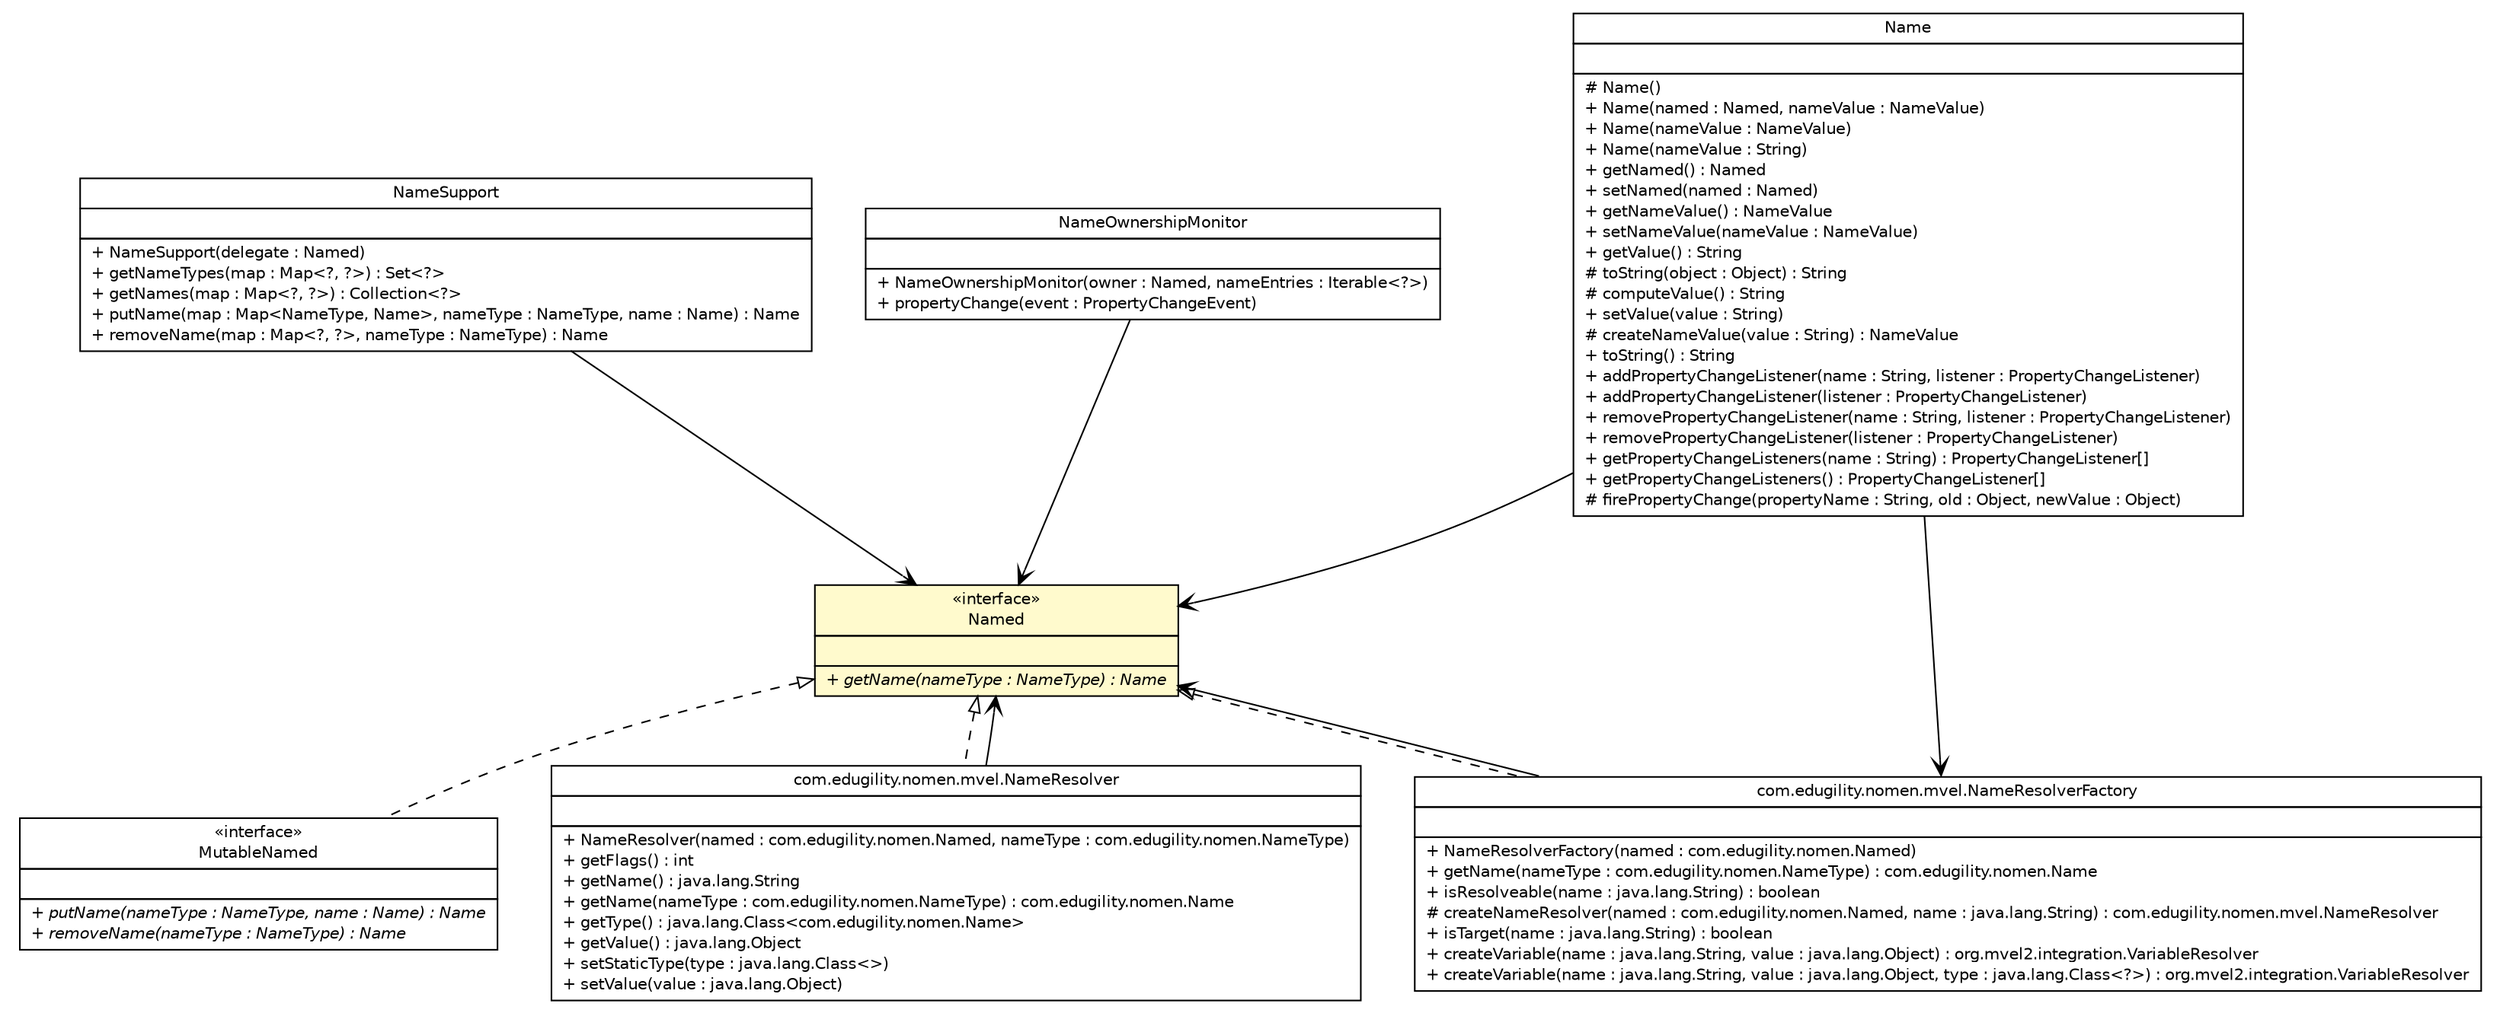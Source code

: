 #!/usr/local/bin/dot
#
# Class diagram 
# Generated by UMLGraph version R5_6-24-gf6e263 (http://www.umlgraph.org/)
#

digraph G {
	edge [fontname="Helvetica",fontsize=10,labelfontname="Helvetica",labelfontsize=10];
	node [fontname="Helvetica",fontsize=10,shape=plaintext];
	nodesep=0.25;
	ranksep=0.5;
	// com.edugility.nomen.NameSupport
	c173 [label=<<table title="com.edugility.nomen.NameSupport" border="0" cellborder="1" cellspacing="0" cellpadding="2" port="p" href="./NameSupport.html">
		<tr><td><table border="0" cellspacing="0" cellpadding="1">
<tr><td align="center" balign="center"> NameSupport </td></tr>
		</table></td></tr>
		<tr><td><table border="0" cellspacing="0" cellpadding="1">
<tr><td align="left" balign="left">  </td></tr>
		</table></td></tr>
		<tr><td><table border="0" cellspacing="0" cellpadding="1">
<tr><td align="left" balign="left"> + NameSupport(delegate : Named) </td></tr>
<tr><td align="left" balign="left"> + getNameTypes(map : Map&lt;?, ?&gt;) : Set&lt;?&gt; </td></tr>
<tr><td align="left" balign="left"> + getNames(map : Map&lt;?, ?&gt;) : Collection&lt;?&gt; </td></tr>
<tr><td align="left" balign="left"> + putName(map : Map&lt;NameType, Name&gt;, nameType : NameType, name : Name) : Name </td></tr>
<tr><td align="left" balign="left"> + removeName(map : Map&lt;?, ?&gt;, nameType : NameType) : Name </td></tr>
		</table></td></tr>
		</table>>, URL="./NameSupport.html", fontname="Helvetica", fontcolor="black", fontsize=10.0];
	// com.edugility.nomen.NameOwnershipMonitor
	c174 [label=<<table title="com.edugility.nomen.NameOwnershipMonitor" border="0" cellborder="1" cellspacing="0" cellpadding="2" port="p" href="./NameOwnershipMonitor.html">
		<tr><td><table border="0" cellspacing="0" cellpadding="1">
<tr><td align="center" balign="center"> NameOwnershipMonitor </td></tr>
		</table></td></tr>
		<tr><td><table border="0" cellspacing="0" cellpadding="1">
<tr><td align="left" balign="left">  </td></tr>
		</table></td></tr>
		<tr><td><table border="0" cellspacing="0" cellpadding="1">
<tr><td align="left" balign="left"> + NameOwnershipMonitor(owner : Named, nameEntries : Iterable&lt;?&gt;) </td></tr>
<tr><td align="left" balign="left"> + propertyChange(event : PropertyChangeEvent) </td></tr>
		</table></td></tr>
		</table>>, URL="./NameOwnershipMonitor.html", fontname="Helvetica", fontcolor="black", fontsize=10.0];
	// com.edugility.nomen.Named
	c175 [label=<<table title="com.edugility.nomen.Named" border="0" cellborder="1" cellspacing="0" cellpadding="2" port="p" bgcolor="lemonChiffon" href="./Named.html">
		<tr><td><table border="0" cellspacing="0" cellpadding="1">
<tr><td align="center" balign="center"> &#171;interface&#187; </td></tr>
<tr><td align="center" balign="center"> Named </td></tr>
		</table></td></tr>
		<tr><td><table border="0" cellspacing="0" cellpadding="1">
<tr><td align="left" balign="left">  </td></tr>
		</table></td></tr>
		<tr><td><table border="0" cellspacing="0" cellpadding="1">
<tr><td align="left" balign="left"><font face="Helvetica-Oblique" point-size="10.0"> + getName(nameType : NameType) : Name </font></td></tr>
		</table></td></tr>
		</table>>, URL="./Named.html", fontname="Helvetica", fontcolor="black", fontsize=10.0];
	// com.edugility.nomen.Name
	c176 [label=<<table title="com.edugility.nomen.Name" border="0" cellborder="1" cellspacing="0" cellpadding="2" port="p" href="./Name.html">
		<tr><td><table border="0" cellspacing="0" cellpadding="1">
<tr><td align="center" balign="center"> Name </td></tr>
		</table></td></tr>
		<tr><td><table border="0" cellspacing="0" cellpadding="1">
<tr><td align="left" balign="left">  </td></tr>
		</table></td></tr>
		<tr><td><table border="0" cellspacing="0" cellpadding="1">
<tr><td align="left" balign="left"> # Name() </td></tr>
<tr><td align="left" balign="left"> + Name(named : Named, nameValue : NameValue) </td></tr>
<tr><td align="left" balign="left"> + Name(nameValue : NameValue) </td></tr>
<tr><td align="left" balign="left"> + Name(nameValue : String) </td></tr>
<tr><td align="left" balign="left"> + getNamed() : Named </td></tr>
<tr><td align="left" balign="left"> + setNamed(named : Named) </td></tr>
<tr><td align="left" balign="left"> + getNameValue() : NameValue </td></tr>
<tr><td align="left" balign="left"> + setNameValue(nameValue : NameValue) </td></tr>
<tr><td align="left" balign="left"> + getValue() : String </td></tr>
<tr><td align="left" balign="left"> # toString(object : Object) : String </td></tr>
<tr><td align="left" balign="left"> # computeValue() : String </td></tr>
<tr><td align="left" balign="left"> + setValue(value : String) </td></tr>
<tr><td align="left" balign="left"> # createNameValue(value : String) : NameValue </td></tr>
<tr><td align="left" balign="left"> + toString() : String </td></tr>
<tr><td align="left" balign="left"> + addPropertyChangeListener(name : String, listener : PropertyChangeListener) </td></tr>
<tr><td align="left" balign="left"> + addPropertyChangeListener(listener : PropertyChangeListener) </td></tr>
<tr><td align="left" balign="left"> + removePropertyChangeListener(name : String, listener : PropertyChangeListener) </td></tr>
<tr><td align="left" balign="left"> + removePropertyChangeListener(listener : PropertyChangeListener) </td></tr>
<tr><td align="left" balign="left"> + getPropertyChangeListeners(name : String) : PropertyChangeListener[] </td></tr>
<tr><td align="left" balign="left"> + getPropertyChangeListeners() : PropertyChangeListener[] </td></tr>
<tr><td align="left" balign="left"> # firePropertyChange(propertyName : String, old : Object, newValue : Object) </td></tr>
		</table></td></tr>
		</table>>, URL="./Name.html", fontname="Helvetica", fontcolor="black", fontsize=10.0];
	// com.edugility.nomen.MutableNamed
	c177 [label=<<table title="com.edugility.nomen.MutableNamed" border="0" cellborder="1" cellspacing="0" cellpadding="2" port="p" href="./MutableNamed.html">
		<tr><td><table border="0" cellspacing="0" cellpadding="1">
<tr><td align="center" balign="center"> &#171;interface&#187; </td></tr>
<tr><td align="center" balign="center"> MutableNamed </td></tr>
		</table></td></tr>
		<tr><td><table border="0" cellspacing="0" cellpadding="1">
<tr><td align="left" balign="left">  </td></tr>
		</table></td></tr>
		<tr><td><table border="0" cellspacing="0" cellpadding="1">
<tr><td align="left" balign="left"><font face="Helvetica-Oblique" point-size="10.0"> + putName(nameType : NameType, name : Name) : Name </font></td></tr>
<tr><td align="left" balign="left"><font face="Helvetica-Oblique" point-size="10.0"> + removeName(nameType : NameType) : Name </font></td></tr>
		</table></td></tr>
		</table>>, URL="./MutableNamed.html", fontname="Helvetica", fontcolor="black", fontsize=10.0];
	// com.edugility.nomen.mvel.NameResolverFactory
	c180 [label=<<table title="com.edugility.nomen.mvel.NameResolverFactory" border="0" cellborder="1" cellspacing="0" cellpadding="2" port="p" href="./mvel/NameResolverFactory.html">
		<tr><td><table border="0" cellspacing="0" cellpadding="1">
<tr><td align="center" balign="center"> com.edugility.nomen.mvel.NameResolverFactory </td></tr>
		</table></td></tr>
		<tr><td><table border="0" cellspacing="0" cellpadding="1">
<tr><td align="left" balign="left">  </td></tr>
		</table></td></tr>
		<tr><td><table border="0" cellspacing="0" cellpadding="1">
<tr><td align="left" balign="left"> + NameResolverFactory(named : com.edugility.nomen.Named) </td></tr>
<tr><td align="left" balign="left"> + getName(nameType : com.edugility.nomen.NameType) : com.edugility.nomen.Name </td></tr>
<tr><td align="left" balign="left"> + isResolveable(name : java.lang.String) : boolean </td></tr>
<tr><td align="left" balign="left"> # createNameResolver(named : com.edugility.nomen.Named, name : java.lang.String) : com.edugility.nomen.mvel.NameResolver </td></tr>
<tr><td align="left" balign="left"> + isTarget(name : java.lang.String) : boolean </td></tr>
<tr><td align="left" balign="left"> + createVariable(name : java.lang.String, value : java.lang.Object) : org.mvel2.integration.VariableResolver </td></tr>
<tr><td align="left" balign="left"> + createVariable(name : java.lang.String, value : java.lang.Object, type : java.lang.Class&lt;?&gt;) : org.mvel2.integration.VariableResolver </td></tr>
		</table></td></tr>
		</table>>, URL="./mvel/NameResolverFactory.html", fontname="Helvetica", fontcolor="black", fontsize=10.0];
	// com.edugility.nomen.mvel.NameResolver
	c181 [label=<<table title="com.edugility.nomen.mvel.NameResolver" border="0" cellborder="1" cellspacing="0" cellpadding="2" port="p" href="./mvel/NameResolver.html">
		<tr><td><table border="0" cellspacing="0" cellpadding="1">
<tr><td align="center" balign="center"> com.edugility.nomen.mvel.NameResolver </td></tr>
		</table></td></tr>
		<tr><td><table border="0" cellspacing="0" cellpadding="1">
<tr><td align="left" balign="left">  </td></tr>
		</table></td></tr>
		<tr><td><table border="0" cellspacing="0" cellpadding="1">
<tr><td align="left" balign="left"> + NameResolver(named : com.edugility.nomen.Named, nameType : com.edugility.nomen.NameType) </td></tr>
<tr><td align="left" balign="left"> + getFlags() : int </td></tr>
<tr><td align="left" balign="left"> + getName() : java.lang.String </td></tr>
<tr><td align="left" balign="left"> + getName(nameType : com.edugility.nomen.NameType) : com.edugility.nomen.Name </td></tr>
<tr><td align="left" balign="left"> + getType() : java.lang.Class&lt;com.edugility.nomen.Name&gt; </td></tr>
<tr><td align="left" balign="left"> + getValue() : java.lang.Object </td></tr>
<tr><td align="left" balign="left"> + setStaticType(type : java.lang.Class&lt;&gt;) </td></tr>
<tr><td align="left" balign="left"> + setValue(value : java.lang.Object) </td></tr>
		</table></td></tr>
		</table>>, URL="./mvel/NameResolver.html", fontname="Helvetica", fontcolor="black", fontsize=10.0];
	//com.edugility.nomen.MutableNamed implements com.edugility.nomen.Named
	c175:p -> c177:p [dir=back,arrowtail=empty,style=dashed];
	//com.edugility.nomen.mvel.NameResolverFactory implements com.edugility.nomen.Named
	c175:p -> c180:p [dir=back,arrowtail=empty,style=dashed];
	//com.edugility.nomen.mvel.NameResolver implements com.edugility.nomen.Named
	c175:p -> c181:p [dir=back,arrowtail=empty,style=dashed];
	// com.edugility.nomen.NameSupport NAVASSOC com.edugility.nomen.Named
	c173:p -> c175:p [taillabel="", label="", headlabel="", fontname="Helvetica", fontcolor="black", fontsize=10.0, color="black", arrowhead=open];
	// com.edugility.nomen.NameOwnershipMonitor NAVASSOC com.edugility.nomen.Named
	c174:p -> c175:p [taillabel="", label="", headlabel="", fontname="Helvetica", fontcolor="black", fontsize=10.0, color="black", arrowhead=open];
	// com.edugility.nomen.Name NAVASSOC com.edugility.nomen.Named
	c176:p -> c175:p [taillabel="", label="", headlabel="", fontname="Helvetica", fontcolor="black", fontsize=10.0, color="black", arrowhead=open];
	// com.edugility.nomen.Name NAVASSOC com.edugility.nomen.mvel.NameResolverFactory
	c176:p -> c180:p [taillabel="", label="", headlabel="", fontname="Helvetica", fontcolor="black", fontsize=10.0, color="black", arrowhead=open];
	// com.edugility.nomen.mvel.NameResolverFactory NAVASSOC com.edugility.nomen.Named
	c180:p -> c175:p [taillabel="", label="", headlabel="", fontname="Helvetica", fontcolor="black", fontsize=10.0, color="black", arrowhead=open];
	// com.edugility.nomen.mvel.NameResolver NAVASSOC com.edugility.nomen.Named
	c181:p -> c175:p [taillabel="", label="", headlabel="", fontname="Helvetica", fontcolor="black", fontsize=10.0, color="black", arrowhead=open];
}


